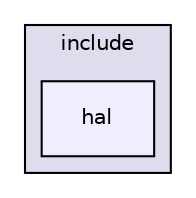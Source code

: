 digraph "include/hal" {
  compound=true
  node [ fontsize="10", fontname="Helvetica"];
  edge [ labelfontsize="10", labelfontname="Helvetica"];
  subgraph clusterdir_d44c64559bbebec7f509842c48db8b23 {
    graph [ bgcolor="#ddddee", pencolor="black", label="include" fontname="Helvetica", fontsize="10", URL="dir_d44c64559bbebec7f509842c48db8b23.html"]
  dir_a413b7f902cba5167b433a6fe834d5bd [shape=box, label="hal", style="filled", fillcolor="#eeeeff", pencolor="black", URL="dir_a413b7f902cba5167b433a6fe834d5bd.html"];
  }
}
